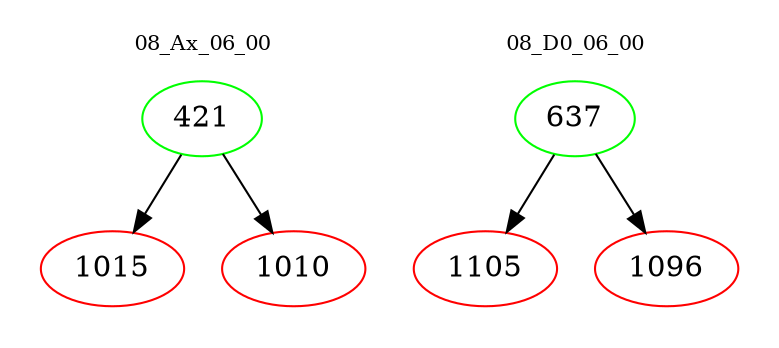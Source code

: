 digraph{
subgraph cluster_0 {
color = white
label = "08_Ax_06_00";
fontsize=10;
T0_421 [label="421", color="green"]
T0_421 -> T0_1015 [color="black"]
T0_1015 [label="1015", color="red"]
T0_421 -> T0_1010 [color="black"]
T0_1010 [label="1010", color="red"]
}
subgraph cluster_1 {
color = white
label = "08_D0_06_00";
fontsize=10;
T1_637 [label="637", color="green"]
T1_637 -> T1_1105 [color="black"]
T1_1105 [label="1105", color="red"]
T1_637 -> T1_1096 [color="black"]
T1_1096 [label="1096", color="red"]
}
}
